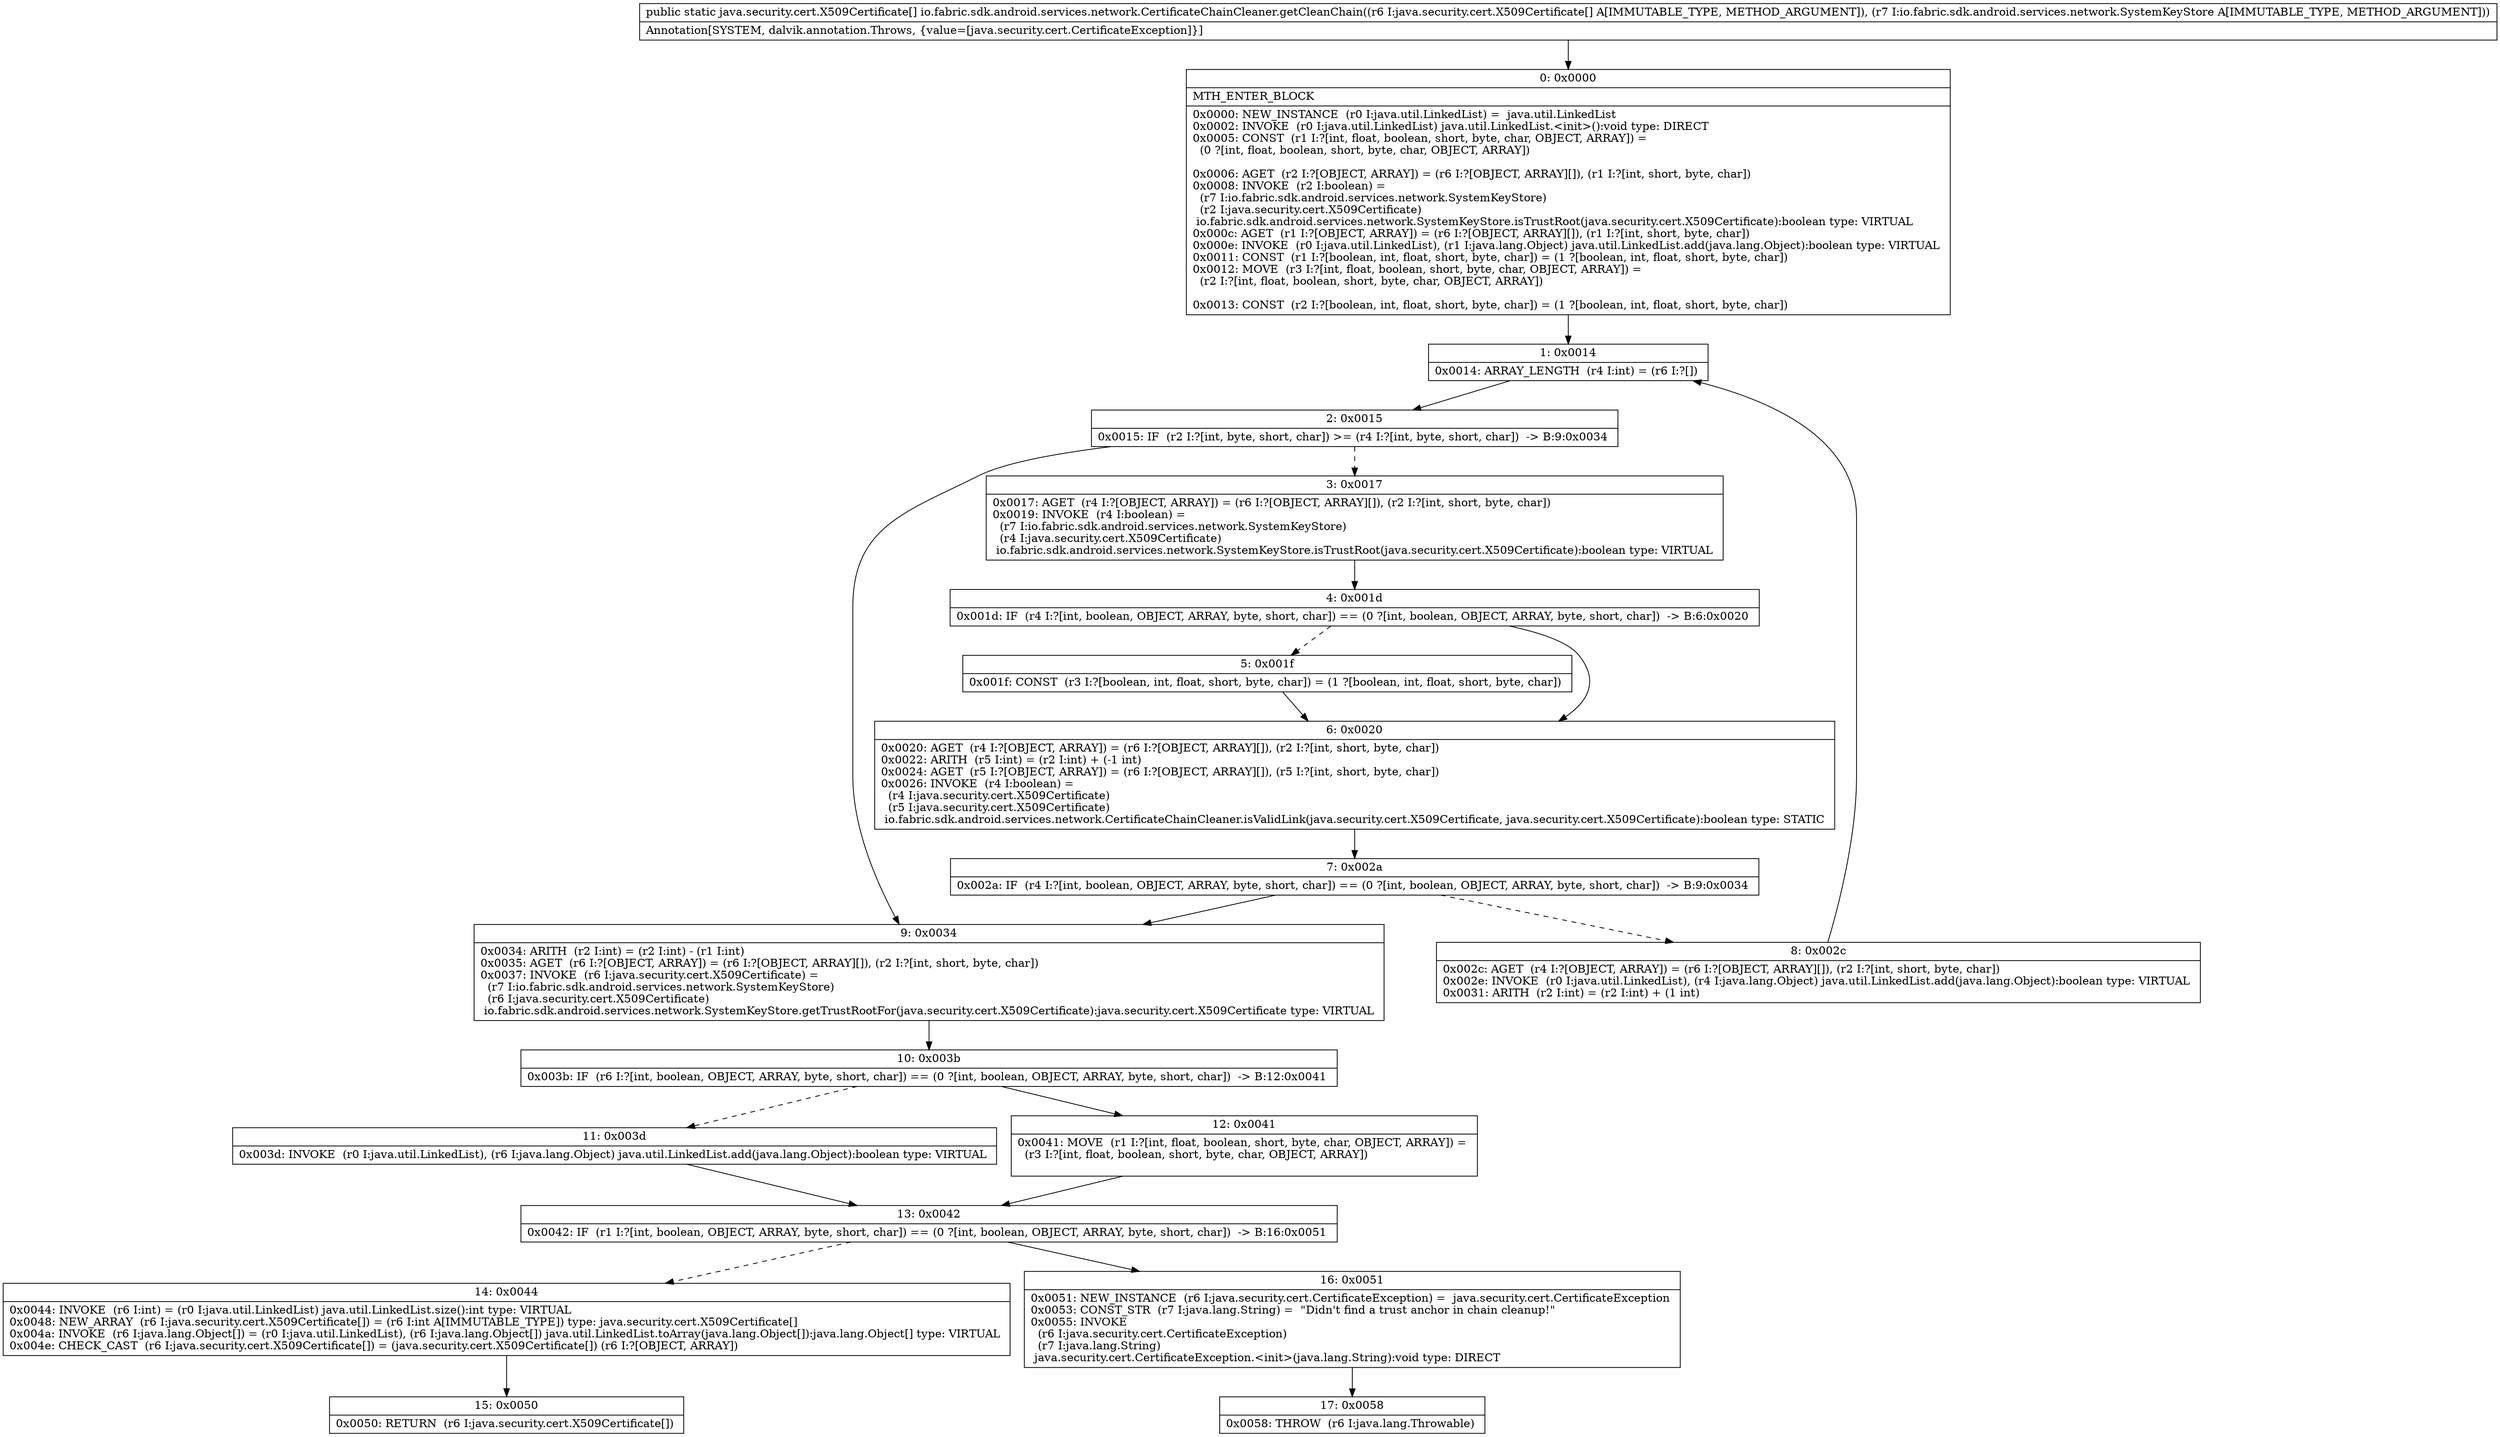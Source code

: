 digraph "CFG forio.fabric.sdk.android.services.network.CertificateChainCleaner.getCleanChain([Ljava\/security\/cert\/X509Certificate;Lio\/fabric\/sdk\/android\/services\/network\/SystemKeyStore;)[Ljava\/security\/cert\/X509Certificate;" {
Node_0 [shape=record,label="{0\:\ 0x0000|MTH_ENTER_BLOCK\l|0x0000: NEW_INSTANCE  (r0 I:java.util.LinkedList) =  java.util.LinkedList \l0x0002: INVOKE  (r0 I:java.util.LinkedList) java.util.LinkedList.\<init\>():void type: DIRECT \l0x0005: CONST  (r1 I:?[int, float, boolean, short, byte, char, OBJECT, ARRAY]) = \l  (0 ?[int, float, boolean, short, byte, char, OBJECT, ARRAY])\l \l0x0006: AGET  (r2 I:?[OBJECT, ARRAY]) = (r6 I:?[OBJECT, ARRAY][]), (r1 I:?[int, short, byte, char]) \l0x0008: INVOKE  (r2 I:boolean) = \l  (r7 I:io.fabric.sdk.android.services.network.SystemKeyStore)\l  (r2 I:java.security.cert.X509Certificate)\l io.fabric.sdk.android.services.network.SystemKeyStore.isTrustRoot(java.security.cert.X509Certificate):boolean type: VIRTUAL \l0x000c: AGET  (r1 I:?[OBJECT, ARRAY]) = (r6 I:?[OBJECT, ARRAY][]), (r1 I:?[int, short, byte, char]) \l0x000e: INVOKE  (r0 I:java.util.LinkedList), (r1 I:java.lang.Object) java.util.LinkedList.add(java.lang.Object):boolean type: VIRTUAL \l0x0011: CONST  (r1 I:?[boolean, int, float, short, byte, char]) = (1 ?[boolean, int, float, short, byte, char]) \l0x0012: MOVE  (r3 I:?[int, float, boolean, short, byte, char, OBJECT, ARRAY]) = \l  (r2 I:?[int, float, boolean, short, byte, char, OBJECT, ARRAY])\l \l0x0013: CONST  (r2 I:?[boolean, int, float, short, byte, char]) = (1 ?[boolean, int, float, short, byte, char]) \l}"];
Node_1 [shape=record,label="{1\:\ 0x0014|0x0014: ARRAY_LENGTH  (r4 I:int) = (r6 I:?[]) \l}"];
Node_2 [shape=record,label="{2\:\ 0x0015|0x0015: IF  (r2 I:?[int, byte, short, char]) \>= (r4 I:?[int, byte, short, char])  \-\> B:9:0x0034 \l}"];
Node_3 [shape=record,label="{3\:\ 0x0017|0x0017: AGET  (r4 I:?[OBJECT, ARRAY]) = (r6 I:?[OBJECT, ARRAY][]), (r2 I:?[int, short, byte, char]) \l0x0019: INVOKE  (r4 I:boolean) = \l  (r7 I:io.fabric.sdk.android.services.network.SystemKeyStore)\l  (r4 I:java.security.cert.X509Certificate)\l io.fabric.sdk.android.services.network.SystemKeyStore.isTrustRoot(java.security.cert.X509Certificate):boolean type: VIRTUAL \l}"];
Node_4 [shape=record,label="{4\:\ 0x001d|0x001d: IF  (r4 I:?[int, boolean, OBJECT, ARRAY, byte, short, char]) == (0 ?[int, boolean, OBJECT, ARRAY, byte, short, char])  \-\> B:6:0x0020 \l}"];
Node_5 [shape=record,label="{5\:\ 0x001f|0x001f: CONST  (r3 I:?[boolean, int, float, short, byte, char]) = (1 ?[boolean, int, float, short, byte, char]) \l}"];
Node_6 [shape=record,label="{6\:\ 0x0020|0x0020: AGET  (r4 I:?[OBJECT, ARRAY]) = (r6 I:?[OBJECT, ARRAY][]), (r2 I:?[int, short, byte, char]) \l0x0022: ARITH  (r5 I:int) = (r2 I:int) + (\-1 int) \l0x0024: AGET  (r5 I:?[OBJECT, ARRAY]) = (r6 I:?[OBJECT, ARRAY][]), (r5 I:?[int, short, byte, char]) \l0x0026: INVOKE  (r4 I:boolean) = \l  (r4 I:java.security.cert.X509Certificate)\l  (r5 I:java.security.cert.X509Certificate)\l io.fabric.sdk.android.services.network.CertificateChainCleaner.isValidLink(java.security.cert.X509Certificate, java.security.cert.X509Certificate):boolean type: STATIC \l}"];
Node_7 [shape=record,label="{7\:\ 0x002a|0x002a: IF  (r4 I:?[int, boolean, OBJECT, ARRAY, byte, short, char]) == (0 ?[int, boolean, OBJECT, ARRAY, byte, short, char])  \-\> B:9:0x0034 \l}"];
Node_8 [shape=record,label="{8\:\ 0x002c|0x002c: AGET  (r4 I:?[OBJECT, ARRAY]) = (r6 I:?[OBJECT, ARRAY][]), (r2 I:?[int, short, byte, char]) \l0x002e: INVOKE  (r0 I:java.util.LinkedList), (r4 I:java.lang.Object) java.util.LinkedList.add(java.lang.Object):boolean type: VIRTUAL \l0x0031: ARITH  (r2 I:int) = (r2 I:int) + (1 int) \l}"];
Node_9 [shape=record,label="{9\:\ 0x0034|0x0034: ARITH  (r2 I:int) = (r2 I:int) \- (r1 I:int) \l0x0035: AGET  (r6 I:?[OBJECT, ARRAY]) = (r6 I:?[OBJECT, ARRAY][]), (r2 I:?[int, short, byte, char]) \l0x0037: INVOKE  (r6 I:java.security.cert.X509Certificate) = \l  (r7 I:io.fabric.sdk.android.services.network.SystemKeyStore)\l  (r6 I:java.security.cert.X509Certificate)\l io.fabric.sdk.android.services.network.SystemKeyStore.getTrustRootFor(java.security.cert.X509Certificate):java.security.cert.X509Certificate type: VIRTUAL \l}"];
Node_10 [shape=record,label="{10\:\ 0x003b|0x003b: IF  (r6 I:?[int, boolean, OBJECT, ARRAY, byte, short, char]) == (0 ?[int, boolean, OBJECT, ARRAY, byte, short, char])  \-\> B:12:0x0041 \l}"];
Node_11 [shape=record,label="{11\:\ 0x003d|0x003d: INVOKE  (r0 I:java.util.LinkedList), (r6 I:java.lang.Object) java.util.LinkedList.add(java.lang.Object):boolean type: VIRTUAL \l}"];
Node_12 [shape=record,label="{12\:\ 0x0041|0x0041: MOVE  (r1 I:?[int, float, boolean, short, byte, char, OBJECT, ARRAY]) = \l  (r3 I:?[int, float, boolean, short, byte, char, OBJECT, ARRAY])\l \l}"];
Node_13 [shape=record,label="{13\:\ 0x0042|0x0042: IF  (r1 I:?[int, boolean, OBJECT, ARRAY, byte, short, char]) == (0 ?[int, boolean, OBJECT, ARRAY, byte, short, char])  \-\> B:16:0x0051 \l}"];
Node_14 [shape=record,label="{14\:\ 0x0044|0x0044: INVOKE  (r6 I:int) = (r0 I:java.util.LinkedList) java.util.LinkedList.size():int type: VIRTUAL \l0x0048: NEW_ARRAY  (r6 I:java.security.cert.X509Certificate[]) = (r6 I:int A[IMMUTABLE_TYPE]) type: java.security.cert.X509Certificate[] \l0x004a: INVOKE  (r6 I:java.lang.Object[]) = (r0 I:java.util.LinkedList), (r6 I:java.lang.Object[]) java.util.LinkedList.toArray(java.lang.Object[]):java.lang.Object[] type: VIRTUAL \l0x004e: CHECK_CAST  (r6 I:java.security.cert.X509Certificate[]) = (java.security.cert.X509Certificate[]) (r6 I:?[OBJECT, ARRAY]) \l}"];
Node_15 [shape=record,label="{15\:\ 0x0050|0x0050: RETURN  (r6 I:java.security.cert.X509Certificate[]) \l}"];
Node_16 [shape=record,label="{16\:\ 0x0051|0x0051: NEW_INSTANCE  (r6 I:java.security.cert.CertificateException) =  java.security.cert.CertificateException \l0x0053: CONST_STR  (r7 I:java.lang.String) =  \"Didn't find a trust anchor in chain cleanup!\" \l0x0055: INVOKE  \l  (r6 I:java.security.cert.CertificateException)\l  (r7 I:java.lang.String)\l java.security.cert.CertificateException.\<init\>(java.lang.String):void type: DIRECT \l}"];
Node_17 [shape=record,label="{17\:\ 0x0058|0x0058: THROW  (r6 I:java.lang.Throwable) \l}"];
MethodNode[shape=record,label="{public static java.security.cert.X509Certificate[] io.fabric.sdk.android.services.network.CertificateChainCleaner.getCleanChain((r6 I:java.security.cert.X509Certificate[] A[IMMUTABLE_TYPE, METHOD_ARGUMENT]), (r7 I:io.fabric.sdk.android.services.network.SystemKeyStore A[IMMUTABLE_TYPE, METHOD_ARGUMENT]))  | Annotation[SYSTEM, dalvik.annotation.Throws, \{value=[java.security.cert.CertificateException]\}]\l}"];
MethodNode -> Node_0;
Node_0 -> Node_1;
Node_1 -> Node_2;
Node_2 -> Node_3[style=dashed];
Node_2 -> Node_9;
Node_3 -> Node_4;
Node_4 -> Node_5[style=dashed];
Node_4 -> Node_6;
Node_5 -> Node_6;
Node_6 -> Node_7;
Node_7 -> Node_8[style=dashed];
Node_7 -> Node_9;
Node_8 -> Node_1;
Node_9 -> Node_10;
Node_10 -> Node_11[style=dashed];
Node_10 -> Node_12;
Node_11 -> Node_13;
Node_12 -> Node_13;
Node_13 -> Node_14[style=dashed];
Node_13 -> Node_16;
Node_14 -> Node_15;
Node_16 -> Node_17;
}

